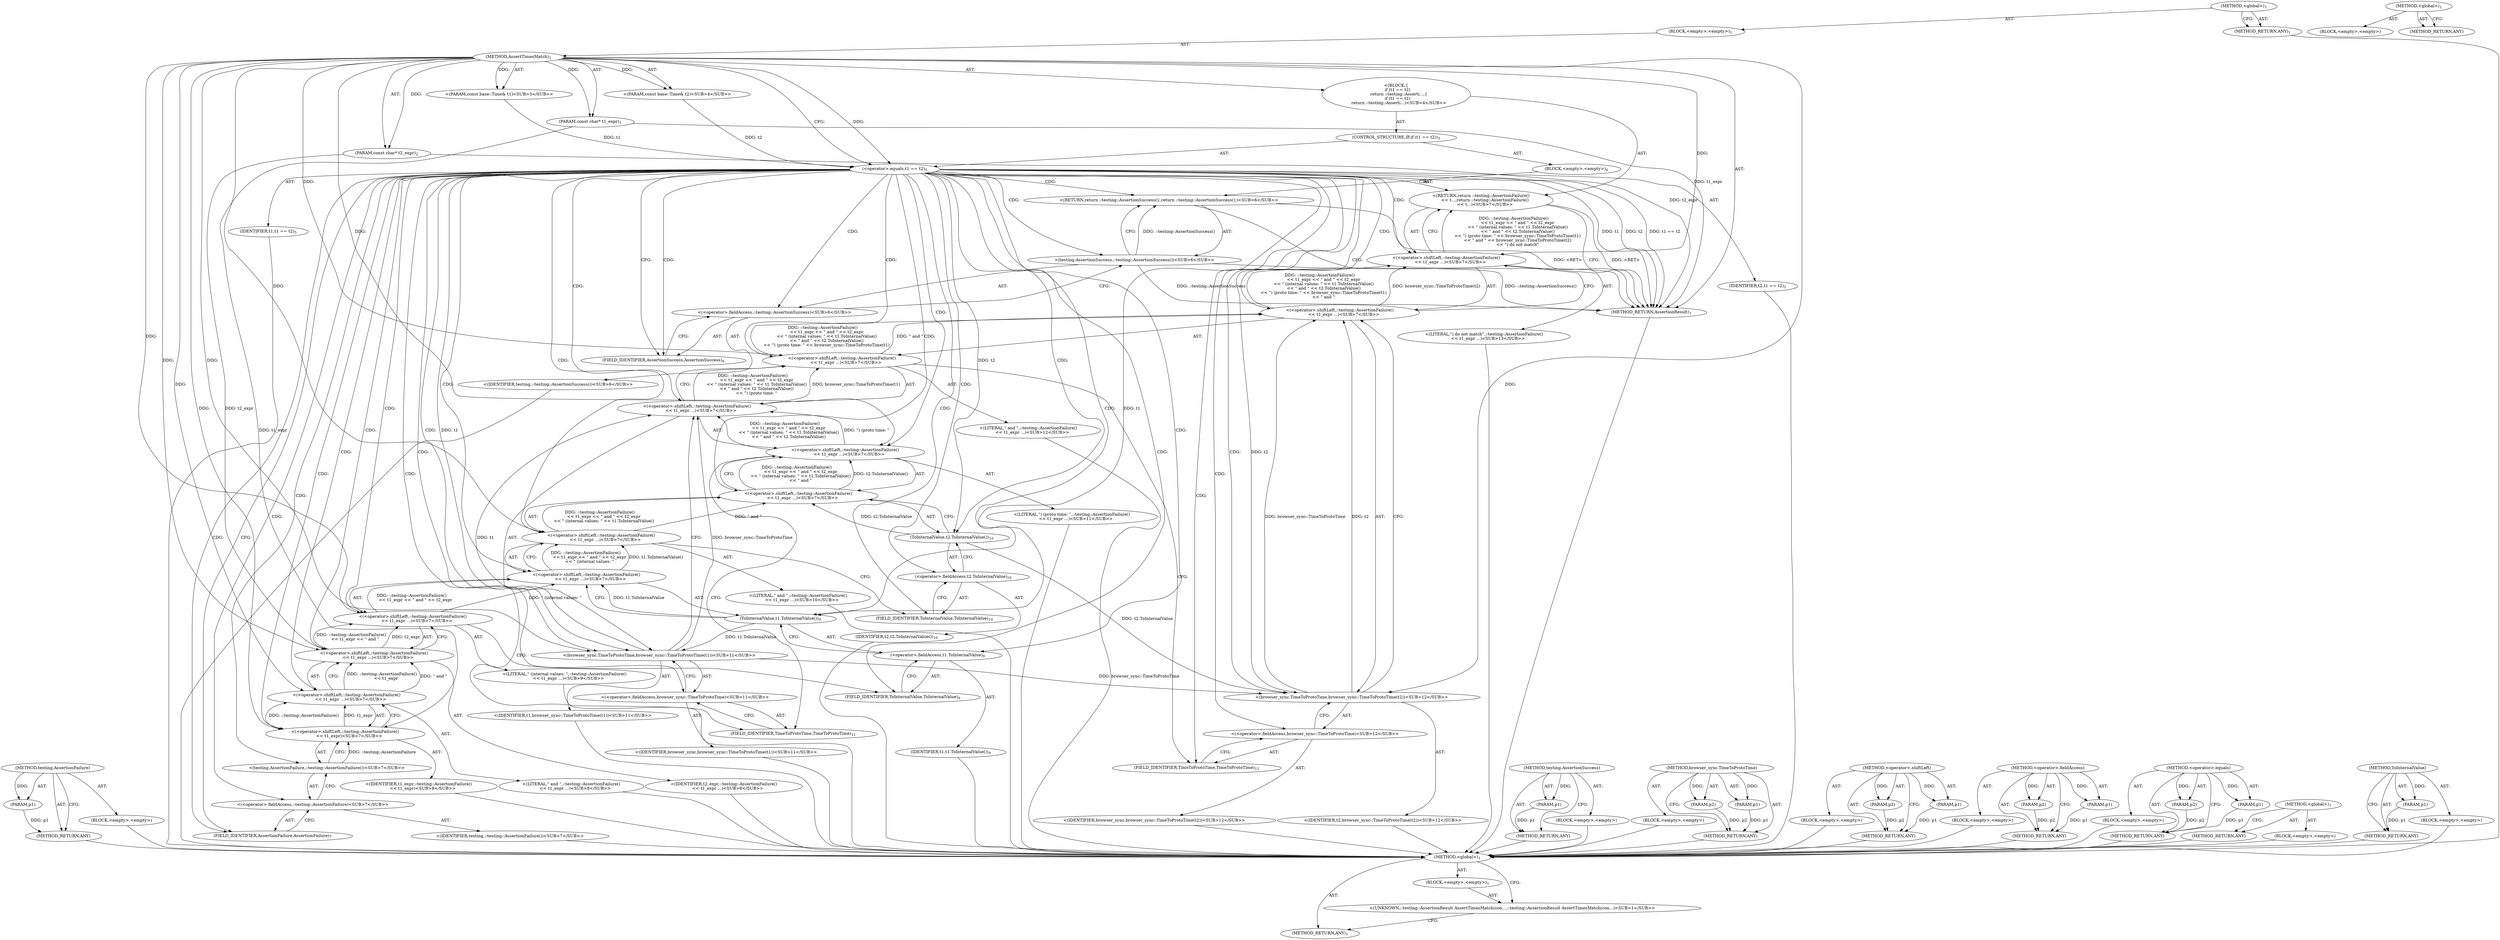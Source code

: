 digraph "&lt;global&gt;" {
vulnerable_115 [label=<(METHOD,testing.AssertionFailure)>];
vulnerable_116 [label=<(PARAM,p1)>];
vulnerable_117 [label=<(BLOCK,&lt;empty&gt;,&lt;empty&gt;)>];
vulnerable_118 [label=<(METHOD_RETURN,ANY)>];
vulnerable_6 [label=<(METHOD,&lt;global&gt;)<SUB>1</SUB>>];
vulnerable_7 [label=<(BLOCK,&lt;empty&gt;,&lt;empty&gt;)<SUB>1</SUB>>];
vulnerable_8 [label=<(METHOD,AssertTimesMatch)<SUB>1</SUB>>];
vulnerable_9 [label=<(PARAM,const char* t1_expr)<SUB>1</SUB>>];
vulnerable_10 [label=<(PARAM,const char* t2_expr)<SUB>2</SUB>>];
vulnerable_11 [label="<(PARAM,const base::Time&amp; t1)<SUB>3</SUB>>"];
vulnerable_12 [label="<(PARAM,const base::Time&amp; t2)<SUB>4</SUB>>"];
vulnerable_13 [label="<(BLOCK,{
  if (t1 == t2)
    return ::testing::Asserti...,{
  if (t1 == t2)
    return ::testing::Asserti...)<SUB>4</SUB>>"];
vulnerable_14 [label=<(CONTROL_STRUCTURE,IF,if (t1 == t2))<SUB>5</SUB>>];
vulnerable_15 [label=<(&lt;operator&gt;.equals,t1 == t2)<SUB>5</SUB>>];
vulnerable_16 [label=<(IDENTIFIER,t1,t1 == t2)<SUB>5</SUB>>];
vulnerable_17 [label=<(IDENTIFIER,t2,t1 == t2)<SUB>5</SUB>>];
vulnerable_18 [label=<(BLOCK,&lt;empty&gt;,&lt;empty&gt;)<SUB>6</SUB>>];
vulnerable_19 [label="<(RETURN,return ::testing::AssertionSuccess();,return ::testing::AssertionSuccess();)<SUB>6</SUB>>"];
vulnerable_20 [label="<(testing.AssertionSuccess,::testing::AssertionSuccess())<SUB>6</SUB>>"];
vulnerable_21 [label="<(&lt;operator&gt;.fieldAccess,::testing::AssertionSuccess)<SUB>6</SUB>>"];
vulnerable_22 [label="<(IDENTIFIER,testing,::testing::AssertionSuccess())<SUB>6</SUB>>"];
vulnerable_23 [label=<(FIELD_IDENTIFIER,AssertionSuccess,AssertionSuccess)<SUB>6</SUB>>];
vulnerable_24 [label="<(RETURN,return ::testing::AssertionFailure()
      &lt;&lt; t...,return ::testing::AssertionFailure()
      &lt;&lt; t...)<SUB>7</SUB>>"];
vulnerable_25 [label="<(&lt;operator&gt;.shiftLeft,::testing::AssertionFailure()
      &lt;&lt; t1_expr ...)<SUB>7</SUB>>"];
vulnerable_26 [label="<(&lt;operator&gt;.shiftLeft,::testing::AssertionFailure()
      &lt;&lt; t1_expr ...)<SUB>7</SUB>>"];
vulnerable_27 [label="<(&lt;operator&gt;.shiftLeft,::testing::AssertionFailure()
      &lt;&lt; t1_expr ...)<SUB>7</SUB>>"];
vulnerable_28 [label="<(&lt;operator&gt;.shiftLeft,::testing::AssertionFailure()
      &lt;&lt; t1_expr ...)<SUB>7</SUB>>"];
vulnerable_29 [label="<(&lt;operator&gt;.shiftLeft,::testing::AssertionFailure()
      &lt;&lt; t1_expr ...)<SUB>7</SUB>>"];
vulnerable_30 [label="<(&lt;operator&gt;.shiftLeft,::testing::AssertionFailure()
      &lt;&lt; t1_expr ...)<SUB>7</SUB>>"];
vulnerable_31 [label="<(&lt;operator&gt;.shiftLeft,::testing::AssertionFailure()
      &lt;&lt; t1_expr ...)<SUB>7</SUB>>"];
vulnerable_32 [label="<(&lt;operator&gt;.shiftLeft,::testing::AssertionFailure()
      &lt;&lt; t1_expr ...)<SUB>7</SUB>>"];
vulnerable_33 [label="<(&lt;operator&gt;.shiftLeft,::testing::AssertionFailure()
      &lt;&lt; t1_expr ...)<SUB>7</SUB>>"];
vulnerable_34 [label="<(&lt;operator&gt;.shiftLeft,::testing::AssertionFailure()
      &lt;&lt; t1_expr ...)<SUB>7</SUB>>"];
vulnerable_35 [label="<(&lt;operator&gt;.shiftLeft,::testing::AssertionFailure()
      &lt;&lt; t1_expr ...)<SUB>7</SUB>>"];
vulnerable_36 [label="<(&lt;operator&gt;.shiftLeft,::testing::AssertionFailure()
      &lt;&lt; t1_expr)<SUB>7</SUB>>"];
vulnerable_37 [label="<(testing.AssertionFailure,::testing::AssertionFailure())<SUB>7</SUB>>"];
vulnerable_38 [label="<(&lt;operator&gt;.fieldAccess,::testing::AssertionFailure)<SUB>7</SUB>>"];
vulnerable_39 [label="<(IDENTIFIER,testing,::testing::AssertionFailure())<SUB>7</SUB>>"];
vulnerable_40 [label=<(FIELD_IDENTIFIER,AssertionFailure,AssertionFailure)<SUB>7</SUB>>];
vulnerable_41 [label="<(IDENTIFIER,t1_expr,::testing::AssertionFailure()
      &lt;&lt; t1_expr)<SUB>8</SUB>>"];
vulnerable_42 [label="<(LITERAL,&quot; and &quot;,::testing::AssertionFailure()
      &lt;&lt; t1_expr ...)<SUB>8</SUB>>"];
vulnerable_43 [label="<(IDENTIFIER,t2_expr,::testing::AssertionFailure()
      &lt;&lt; t1_expr ...)<SUB>8</SUB>>"];
vulnerable_44 [label="<(LITERAL,&quot; (internal values: &quot;,::testing::AssertionFailure()
      &lt;&lt; t1_expr ...)<SUB>9</SUB>>"];
vulnerable_45 [label=<(ToInternalValue,t1.ToInternalValue())<SUB>9</SUB>>];
vulnerable_46 [label=<(&lt;operator&gt;.fieldAccess,t1.ToInternalValue)<SUB>9</SUB>>];
vulnerable_47 [label=<(IDENTIFIER,t1,t1.ToInternalValue())<SUB>9</SUB>>];
vulnerable_48 [label=<(FIELD_IDENTIFIER,ToInternalValue,ToInternalValue)<SUB>9</SUB>>];
vulnerable_49 [label="<(LITERAL,&quot; and &quot;,::testing::AssertionFailure()
      &lt;&lt; t1_expr ...)<SUB>10</SUB>>"];
vulnerable_50 [label=<(ToInternalValue,t2.ToInternalValue())<SUB>10</SUB>>];
vulnerable_51 [label=<(&lt;operator&gt;.fieldAccess,t2.ToInternalValue)<SUB>10</SUB>>];
vulnerable_52 [label=<(IDENTIFIER,t2,t2.ToInternalValue())<SUB>10</SUB>>];
vulnerable_53 [label=<(FIELD_IDENTIFIER,ToInternalValue,ToInternalValue)<SUB>10</SUB>>];
vulnerable_54 [label="<(LITERAL,&quot;) (proto time: &quot;,::testing::AssertionFailure()
      &lt;&lt; t1_expr ...)<SUB>11</SUB>>"];
vulnerable_55 [label="<(browser_sync.TimeToProtoTime,browser_sync::TimeToProtoTime(t1))<SUB>11</SUB>>"];
vulnerable_56 [label="<(&lt;operator&gt;.fieldAccess,browser_sync::TimeToProtoTime)<SUB>11</SUB>>"];
vulnerable_57 [label="<(IDENTIFIER,browser_sync,browser_sync::TimeToProtoTime(t1))<SUB>11</SUB>>"];
vulnerable_58 [label=<(FIELD_IDENTIFIER,TimeToProtoTime,TimeToProtoTime)<SUB>11</SUB>>];
vulnerable_59 [label="<(IDENTIFIER,t1,browser_sync::TimeToProtoTime(t1))<SUB>11</SUB>>"];
vulnerable_60 [label="<(LITERAL,&quot; and &quot;,::testing::AssertionFailure()
      &lt;&lt; t1_expr ...)<SUB>12</SUB>>"];
vulnerable_61 [label="<(browser_sync.TimeToProtoTime,browser_sync::TimeToProtoTime(t2))<SUB>12</SUB>>"];
vulnerable_62 [label="<(&lt;operator&gt;.fieldAccess,browser_sync::TimeToProtoTime)<SUB>12</SUB>>"];
vulnerable_63 [label="<(IDENTIFIER,browser_sync,browser_sync::TimeToProtoTime(t2))<SUB>12</SUB>>"];
vulnerable_64 [label=<(FIELD_IDENTIFIER,TimeToProtoTime,TimeToProtoTime)<SUB>12</SUB>>];
vulnerable_65 [label="<(IDENTIFIER,t2,browser_sync::TimeToProtoTime(t2))<SUB>12</SUB>>"];
vulnerable_66 [label="<(LITERAL,&quot;) do not match&quot;,::testing::AssertionFailure()
      &lt;&lt; t1_expr ...)<SUB>13</SUB>>"];
vulnerable_67 [label=<(METHOD_RETURN,AssertionResult)<SUB>1</SUB>>];
vulnerable_69 [label=<(METHOD_RETURN,ANY)<SUB>1</SUB>>];
vulnerable_101 [label=<(METHOD,testing.AssertionSuccess)>];
vulnerable_102 [label=<(PARAM,p1)>];
vulnerable_103 [label=<(BLOCK,&lt;empty&gt;,&lt;empty&gt;)>];
vulnerable_104 [label=<(METHOD_RETURN,ANY)>];
vulnerable_123 [label=<(METHOD,browser_sync.TimeToProtoTime)>];
vulnerable_124 [label=<(PARAM,p1)>];
vulnerable_125 [label=<(PARAM,p2)>];
vulnerable_126 [label=<(BLOCK,&lt;empty&gt;,&lt;empty&gt;)>];
vulnerable_127 [label=<(METHOD_RETURN,ANY)>];
vulnerable_110 [label=<(METHOD,&lt;operator&gt;.shiftLeft)>];
vulnerable_111 [label=<(PARAM,p1)>];
vulnerable_112 [label=<(PARAM,p2)>];
vulnerable_113 [label=<(BLOCK,&lt;empty&gt;,&lt;empty&gt;)>];
vulnerable_114 [label=<(METHOD_RETURN,ANY)>];
vulnerable_105 [label=<(METHOD,&lt;operator&gt;.fieldAccess)>];
vulnerable_106 [label=<(PARAM,p1)>];
vulnerable_107 [label=<(PARAM,p2)>];
vulnerable_108 [label=<(BLOCK,&lt;empty&gt;,&lt;empty&gt;)>];
vulnerable_109 [label=<(METHOD_RETURN,ANY)>];
vulnerable_96 [label=<(METHOD,&lt;operator&gt;.equals)>];
vulnerable_97 [label=<(PARAM,p1)>];
vulnerable_98 [label=<(PARAM,p2)>];
vulnerable_99 [label=<(BLOCK,&lt;empty&gt;,&lt;empty&gt;)>];
vulnerable_100 [label=<(METHOD_RETURN,ANY)>];
vulnerable_90 [label=<(METHOD,&lt;global&gt;)<SUB>1</SUB>>];
vulnerable_91 [label=<(BLOCK,&lt;empty&gt;,&lt;empty&gt;)>];
vulnerable_92 [label=<(METHOD_RETURN,ANY)>];
vulnerable_119 [label=<(METHOD,ToInternalValue)>];
vulnerable_120 [label=<(PARAM,p1)>];
vulnerable_121 [label=<(BLOCK,&lt;empty&gt;,&lt;empty&gt;)>];
vulnerable_122 [label=<(METHOD_RETURN,ANY)>];
fixed_6 [label=<(METHOD,&lt;global&gt;)<SUB>1</SUB>>];
fixed_7 [label=<(BLOCK,&lt;empty&gt;,&lt;empty&gt;)<SUB>1</SUB>>];
fixed_8 [label="<(UNKNOWN,::testing::AssertionResult AssertTimesMatch(con...,::testing::AssertionResult AssertTimesMatch(con...)<SUB>1</SUB>>"];
fixed_9 [label=<(METHOD_RETURN,ANY)<SUB>1</SUB>>];
fixed_14 [label=<(METHOD,&lt;global&gt;)<SUB>1</SUB>>];
fixed_15 [label=<(BLOCK,&lt;empty&gt;,&lt;empty&gt;)>];
fixed_16 [label=<(METHOD_RETURN,ANY)>];
vulnerable_115 -> vulnerable_116  [key=0, label="AST: "];
vulnerable_115 -> vulnerable_116  [key=1, label="DDG: "];
vulnerable_115 -> vulnerable_117  [key=0, label="AST: "];
vulnerable_115 -> vulnerable_118  [key=0, label="AST: "];
vulnerable_115 -> vulnerable_118  [key=1, label="CFG: "];
vulnerable_116 -> vulnerable_118  [key=0, label="DDG: p1"];
vulnerable_117 -> fixed_6  [key=0];
vulnerable_118 -> fixed_6  [key=0];
vulnerable_6 -> vulnerable_7  [key=0, label="AST: "];
vulnerable_6 -> vulnerable_69  [key=0, label="AST: "];
vulnerable_6 -> vulnerable_69  [key=1, label="CFG: "];
vulnerable_7 -> vulnerable_8  [key=0, label="AST: "];
vulnerable_8 -> vulnerable_9  [key=0, label="AST: "];
vulnerable_8 -> vulnerable_9  [key=1, label="DDG: "];
vulnerable_8 -> vulnerable_10  [key=0, label="AST: "];
vulnerable_8 -> vulnerable_10  [key=1, label="DDG: "];
vulnerable_8 -> vulnerable_11  [key=0, label="AST: "];
vulnerable_8 -> vulnerable_11  [key=1, label="DDG: "];
vulnerable_8 -> vulnerable_12  [key=0, label="AST: "];
vulnerable_8 -> vulnerable_12  [key=1, label="DDG: "];
vulnerable_8 -> vulnerable_13  [key=0, label="AST: "];
vulnerable_8 -> vulnerable_67  [key=0, label="AST: "];
vulnerable_8 -> vulnerable_15  [key=0, label="CFG: "];
vulnerable_8 -> vulnerable_15  [key=1, label="DDG: "];
vulnerable_8 -> vulnerable_25  [key=0, label="DDG: "];
vulnerable_8 -> vulnerable_27  [key=0, label="DDG: "];
vulnerable_8 -> vulnerable_61  [key=0, label="DDG: "];
vulnerable_8 -> vulnerable_29  [key=0, label="DDG: "];
vulnerable_8 -> vulnerable_55  [key=0, label="DDG: "];
vulnerable_8 -> vulnerable_31  [key=0, label="DDG: "];
vulnerable_8 -> vulnerable_33  [key=0, label="DDG: "];
vulnerable_8 -> vulnerable_34  [key=0, label="DDG: "];
vulnerable_8 -> vulnerable_35  [key=0, label="DDG: "];
vulnerable_8 -> vulnerable_36  [key=0, label="DDG: "];
vulnerable_9 -> vulnerable_67  [key=0, label="DDG: t1_expr"];
vulnerable_9 -> vulnerable_36  [key=0, label="DDG: t1_expr"];
vulnerable_10 -> vulnerable_67  [key=0, label="DDG: t2_expr"];
vulnerable_10 -> vulnerable_34  [key=0, label="DDG: t2_expr"];
vulnerable_11 -> vulnerable_15  [key=0, label="DDG: t1"];
vulnerable_12 -> vulnerable_15  [key=0, label="DDG: t2"];
vulnerable_13 -> vulnerable_14  [key=0, label="AST: "];
vulnerable_13 -> vulnerable_24  [key=0, label="AST: "];
vulnerable_14 -> vulnerable_15  [key=0, label="AST: "];
vulnerable_14 -> vulnerable_18  [key=0, label="AST: "];
vulnerable_15 -> vulnerable_16  [key=0, label="AST: "];
vulnerable_15 -> vulnerable_17  [key=0, label="AST: "];
vulnerable_15 -> vulnerable_23  [key=0, label="CFG: "];
vulnerable_15 -> vulnerable_23  [key=1, label="CDG: "];
vulnerable_15 -> vulnerable_40  [key=0, label="CFG: "];
vulnerable_15 -> vulnerable_40  [key=1, label="CDG: "];
vulnerable_15 -> vulnerable_67  [key=0, label="DDG: t1"];
vulnerable_15 -> vulnerable_67  [key=1, label="DDG: t2"];
vulnerable_15 -> vulnerable_67  [key=2, label="DDG: t1 == t2"];
vulnerable_15 -> vulnerable_61  [key=0, label="DDG: t2"];
vulnerable_15 -> vulnerable_61  [key=1, label="CDG: "];
vulnerable_15 -> vulnerable_55  [key=0, label="DDG: t1"];
vulnerable_15 -> vulnerable_55  [key=1, label="CDG: "];
vulnerable_15 -> vulnerable_50  [key=0, label="DDG: t2"];
vulnerable_15 -> vulnerable_50  [key=1, label="CDG: "];
vulnerable_15 -> vulnerable_45  [key=0, label="DDG: t1"];
vulnerable_15 -> vulnerable_45  [key=1, label="CDG: "];
vulnerable_15 -> vulnerable_30  [key=0, label="CDG: "];
vulnerable_15 -> vulnerable_34  [key=0, label="CDG: "];
vulnerable_15 -> vulnerable_21  [key=0, label="CDG: "];
vulnerable_15 -> vulnerable_48  [key=0, label="CDG: "];
vulnerable_15 -> vulnerable_32  [key=0, label="CDG: "];
vulnerable_15 -> vulnerable_26  [key=0, label="CDG: "];
vulnerable_15 -> vulnerable_64  [key=0, label="CDG: "];
vulnerable_15 -> vulnerable_51  [key=0, label="CDG: "];
vulnerable_15 -> vulnerable_19  [key=0, label="CDG: "];
vulnerable_15 -> vulnerable_28  [key=0, label="CDG: "];
vulnerable_15 -> vulnerable_37  [key=0, label="CDG: "];
vulnerable_15 -> vulnerable_46  [key=0, label="CDG: "];
vulnerable_15 -> vulnerable_20  [key=0, label="CDG: "];
vulnerable_15 -> vulnerable_38  [key=0, label="CDG: "];
vulnerable_15 -> vulnerable_25  [key=0, label="CDG: "];
vulnerable_15 -> vulnerable_56  [key=0, label="CDG: "];
vulnerable_15 -> vulnerable_27  [key=0, label="CDG: "];
vulnerable_15 -> vulnerable_29  [key=0, label="CDG: "];
vulnerable_15 -> vulnerable_35  [key=0, label="CDG: "];
vulnerable_15 -> vulnerable_24  [key=0, label="CDG: "];
vulnerable_15 -> vulnerable_58  [key=0, label="CDG: "];
vulnerable_15 -> vulnerable_33  [key=0, label="CDG: "];
vulnerable_15 -> vulnerable_36  [key=0, label="CDG: "];
vulnerable_15 -> vulnerable_53  [key=0, label="CDG: "];
vulnerable_15 -> vulnerable_62  [key=0, label="CDG: "];
vulnerable_15 -> vulnerable_31  [key=0, label="CDG: "];
vulnerable_16 -> fixed_6  [key=0];
vulnerable_17 -> fixed_6  [key=0];
vulnerable_18 -> vulnerable_19  [key=0, label="AST: "];
vulnerable_19 -> vulnerable_20  [key=0, label="AST: "];
vulnerable_19 -> vulnerable_67  [key=0, label="CFG: "];
vulnerable_19 -> vulnerable_67  [key=1, label="DDG: &lt;RET&gt;"];
vulnerable_20 -> vulnerable_21  [key=0, label="AST: "];
vulnerable_20 -> vulnerable_19  [key=0, label="CFG: "];
vulnerable_20 -> vulnerable_19  [key=1, label="DDG: ::testing::AssertionSuccess()"];
vulnerable_20 -> vulnerable_67  [key=0, label="DDG: ::testing::AssertionSuccess"];
vulnerable_20 -> vulnerable_67  [key=1, label="DDG: ::testing::AssertionSuccess()"];
vulnerable_21 -> vulnerable_22  [key=0, label="AST: "];
vulnerable_21 -> vulnerable_23  [key=0, label="AST: "];
vulnerable_21 -> vulnerable_20  [key=0, label="CFG: "];
vulnerable_22 -> fixed_6  [key=0];
vulnerable_23 -> vulnerable_21  [key=0, label="CFG: "];
vulnerable_24 -> vulnerable_25  [key=0, label="AST: "];
vulnerable_24 -> vulnerable_67  [key=0, label="CFG: "];
vulnerable_24 -> vulnerable_67  [key=1, label="DDG: &lt;RET&gt;"];
vulnerable_25 -> vulnerable_26  [key=0, label="AST: "];
vulnerable_25 -> vulnerable_66  [key=0, label="AST: "];
vulnerable_25 -> vulnerable_24  [key=0, label="CFG: "];
vulnerable_25 -> vulnerable_24  [key=1, label="DDG: ::testing::AssertionFailure()
      &lt;&lt; t1_expr &lt;&lt; &quot; and &quot; &lt;&lt; t2_expr
      &lt;&lt; &quot; (internal values: &quot; &lt;&lt; t1.ToInternalValue()
      &lt;&lt; &quot; and &quot; &lt;&lt; t2.ToInternalValue()
      &lt;&lt; &quot;) (proto time: &quot; &lt;&lt; browser_sync::TimeToProtoTime(t1)
      &lt;&lt; &quot; and &quot; &lt;&lt; browser_sync::TimeToProtoTime(t2)
      &lt;&lt; &quot;) do not match&quot;"];
vulnerable_26 -> vulnerable_27  [key=0, label="AST: "];
vulnerable_26 -> vulnerable_61  [key=0, label="AST: "];
vulnerable_26 -> vulnerable_25  [key=0, label="CFG: "];
vulnerable_26 -> vulnerable_25  [key=1, label="DDG: ::testing::AssertionFailure()
      &lt;&lt; t1_expr &lt;&lt; &quot; and &quot; &lt;&lt; t2_expr
      &lt;&lt; &quot; (internal values: &quot; &lt;&lt; t1.ToInternalValue()
      &lt;&lt; &quot; and &quot; &lt;&lt; t2.ToInternalValue()
      &lt;&lt; &quot;) (proto time: &quot; &lt;&lt; browser_sync::TimeToProtoTime(t1)
      &lt;&lt; &quot; and &quot;"];
vulnerable_26 -> vulnerable_25  [key=2, label="DDG: browser_sync::TimeToProtoTime(t2)"];
vulnerable_27 -> vulnerable_28  [key=0, label="AST: "];
vulnerable_27 -> vulnerable_60  [key=0, label="AST: "];
vulnerable_27 -> vulnerable_64  [key=0, label="CFG: "];
vulnerable_27 -> vulnerable_26  [key=0, label="DDG: ::testing::AssertionFailure()
      &lt;&lt; t1_expr &lt;&lt; &quot; and &quot; &lt;&lt; t2_expr
      &lt;&lt; &quot; (internal values: &quot; &lt;&lt; t1.ToInternalValue()
      &lt;&lt; &quot; and &quot; &lt;&lt; t2.ToInternalValue()
      &lt;&lt; &quot;) (proto time: &quot; &lt;&lt; browser_sync::TimeToProtoTime(t1)"];
vulnerable_27 -> vulnerable_26  [key=1, label="DDG: &quot; and &quot;"];
vulnerable_28 -> vulnerable_29  [key=0, label="AST: "];
vulnerable_28 -> vulnerable_55  [key=0, label="AST: "];
vulnerable_28 -> vulnerable_27  [key=0, label="CFG: "];
vulnerable_28 -> vulnerable_27  [key=1, label="DDG: ::testing::AssertionFailure()
      &lt;&lt; t1_expr &lt;&lt; &quot; and &quot; &lt;&lt; t2_expr
      &lt;&lt; &quot; (internal values: &quot; &lt;&lt; t1.ToInternalValue()
      &lt;&lt; &quot; and &quot; &lt;&lt; t2.ToInternalValue()
      &lt;&lt; &quot;) (proto time: &quot;"];
vulnerable_28 -> vulnerable_27  [key=2, label="DDG: browser_sync::TimeToProtoTime(t1)"];
vulnerable_29 -> vulnerable_30  [key=0, label="AST: "];
vulnerable_29 -> vulnerable_54  [key=0, label="AST: "];
vulnerable_29 -> vulnerable_58  [key=0, label="CFG: "];
vulnerable_29 -> vulnerable_28  [key=0, label="DDG: ::testing::AssertionFailure()
      &lt;&lt; t1_expr &lt;&lt; &quot; and &quot; &lt;&lt; t2_expr
      &lt;&lt; &quot; (internal values: &quot; &lt;&lt; t1.ToInternalValue()
      &lt;&lt; &quot; and &quot; &lt;&lt; t2.ToInternalValue()"];
vulnerable_29 -> vulnerable_28  [key=1, label="DDG: &quot;) (proto time: &quot;"];
vulnerable_30 -> vulnerable_31  [key=0, label="AST: "];
vulnerable_30 -> vulnerable_50  [key=0, label="AST: "];
vulnerable_30 -> vulnerable_29  [key=0, label="CFG: "];
vulnerable_30 -> vulnerable_29  [key=1, label="DDG: ::testing::AssertionFailure()
      &lt;&lt; t1_expr &lt;&lt; &quot; and &quot; &lt;&lt; t2_expr
      &lt;&lt; &quot; (internal values: &quot; &lt;&lt; t1.ToInternalValue()
      &lt;&lt; &quot; and &quot;"];
vulnerable_30 -> vulnerable_29  [key=2, label="DDG: t2.ToInternalValue()"];
vulnerable_31 -> vulnerable_32  [key=0, label="AST: "];
vulnerable_31 -> vulnerable_49  [key=0, label="AST: "];
vulnerable_31 -> vulnerable_53  [key=0, label="CFG: "];
vulnerable_31 -> vulnerable_30  [key=0, label="DDG: ::testing::AssertionFailure()
      &lt;&lt; t1_expr &lt;&lt; &quot; and &quot; &lt;&lt; t2_expr
      &lt;&lt; &quot; (internal values: &quot; &lt;&lt; t1.ToInternalValue()"];
vulnerable_31 -> vulnerable_30  [key=1, label="DDG: &quot; and &quot;"];
vulnerable_32 -> vulnerable_33  [key=0, label="AST: "];
vulnerable_32 -> vulnerable_45  [key=0, label="AST: "];
vulnerable_32 -> vulnerable_31  [key=0, label="CFG: "];
vulnerable_32 -> vulnerable_31  [key=1, label="DDG: ::testing::AssertionFailure()
      &lt;&lt; t1_expr &lt;&lt; &quot; and &quot; &lt;&lt; t2_expr
      &lt;&lt; &quot; (internal values: &quot;"];
vulnerable_32 -> vulnerable_31  [key=2, label="DDG: t1.ToInternalValue()"];
vulnerable_33 -> vulnerable_34  [key=0, label="AST: "];
vulnerable_33 -> vulnerable_44  [key=0, label="AST: "];
vulnerable_33 -> vulnerable_48  [key=0, label="CFG: "];
vulnerable_33 -> vulnerable_32  [key=0, label="DDG: ::testing::AssertionFailure()
      &lt;&lt; t1_expr &lt;&lt; &quot; and &quot; &lt;&lt; t2_expr"];
vulnerable_33 -> vulnerable_32  [key=1, label="DDG: &quot; (internal values: &quot;"];
vulnerable_34 -> vulnerable_35  [key=0, label="AST: "];
vulnerable_34 -> vulnerable_43  [key=0, label="AST: "];
vulnerable_34 -> vulnerable_33  [key=0, label="CFG: "];
vulnerable_34 -> vulnerable_33  [key=1, label="DDG: ::testing::AssertionFailure()
      &lt;&lt; t1_expr &lt;&lt; &quot; and &quot;"];
vulnerable_34 -> vulnerable_33  [key=2, label="DDG: t2_expr"];
vulnerable_35 -> vulnerable_36  [key=0, label="AST: "];
vulnerable_35 -> vulnerable_42  [key=0, label="AST: "];
vulnerable_35 -> vulnerable_34  [key=0, label="CFG: "];
vulnerable_35 -> vulnerable_34  [key=1, label="DDG: ::testing::AssertionFailure()
      &lt;&lt; t1_expr"];
vulnerable_35 -> vulnerable_34  [key=2, label="DDG: &quot; and &quot;"];
vulnerable_36 -> vulnerable_37  [key=0, label="AST: "];
vulnerable_36 -> vulnerable_41  [key=0, label="AST: "];
vulnerable_36 -> vulnerable_35  [key=0, label="CFG: "];
vulnerable_36 -> vulnerable_35  [key=1, label="DDG: ::testing::AssertionFailure()"];
vulnerable_36 -> vulnerable_35  [key=2, label="DDG: t1_expr"];
vulnerable_37 -> vulnerable_38  [key=0, label="AST: "];
vulnerable_37 -> vulnerable_36  [key=0, label="CFG: "];
vulnerable_37 -> vulnerable_36  [key=1, label="DDG: ::testing::AssertionFailure"];
vulnerable_38 -> vulnerable_39  [key=0, label="AST: "];
vulnerable_38 -> vulnerable_40  [key=0, label="AST: "];
vulnerable_38 -> vulnerable_37  [key=0, label="CFG: "];
vulnerable_39 -> fixed_6  [key=0];
vulnerable_40 -> vulnerable_38  [key=0, label="CFG: "];
vulnerable_41 -> fixed_6  [key=0];
vulnerable_42 -> fixed_6  [key=0];
vulnerable_43 -> fixed_6  [key=0];
vulnerable_44 -> fixed_6  [key=0];
vulnerable_45 -> vulnerable_46  [key=0, label="AST: "];
vulnerable_45 -> vulnerable_32  [key=0, label="CFG: "];
vulnerable_45 -> vulnerable_32  [key=1, label="DDG: t1.ToInternalValue"];
vulnerable_45 -> vulnerable_55  [key=0, label="DDG: t1.ToInternalValue"];
vulnerable_46 -> vulnerable_47  [key=0, label="AST: "];
vulnerable_46 -> vulnerable_48  [key=0, label="AST: "];
vulnerable_46 -> vulnerable_45  [key=0, label="CFG: "];
vulnerable_47 -> fixed_6  [key=0];
vulnerable_48 -> vulnerable_46  [key=0, label="CFG: "];
vulnerable_49 -> fixed_6  [key=0];
vulnerable_50 -> vulnerable_51  [key=0, label="AST: "];
vulnerable_50 -> vulnerable_30  [key=0, label="CFG: "];
vulnerable_50 -> vulnerable_30  [key=1, label="DDG: t2.ToInternalValue"];
vulnerable_50 -> vulnerable_61  [key=0, label="DDG: t2.ToInternalValue"];
vulnerable_51 -> vulnerable_52  [key=0, label="AST: "];
vulnerable_51 -> vulnerable_53  [key=0, label="AST: "];
vulnerable_51 -> vulnerable_50  [key=0, label="CFG: "];
vulnerable_52 -> fixed_6  [key=0];
vulnerable_53 -> vulnerable_51  [key=0, label="CFG: "];
vulnerable_54 -> fixed_6  [key=0];
vulnerable_55 -> vulnerable_56  [key=0, label="AST: "];
vulnerable_55 -> vulnerable_59  [key=0, label="AST: "];
vulnerable_55 -> vulnerable_28  [key=0, label="CFG: "];
vulnerable_55 -> vulnerable_28  [key=1, label="DDG: browser_sync::TimeToProtoTime"];
vulnerable_55 -> vulnerable_28  [key=2, label="DDG: t1"];
vulnerable_55 -> vulnerable_61  [key=0, label="DDG: browser_sync::TimeToProtoTime"];
vulnerable_56 -> vulnerable_57  [key=0, label="AST: "];
vulnerable_56 -> vulnerable_58  [key=0, label="AST: "];
vulnerable_56 -> vulnerable_55  [key=0, label="CFG: "];
vulnerable_57 -> fixed_6  [key=0];
vulnerable_58 -> vulnerable_56  [key=0, label="CFG: "];
vulnerable_59 -> fixed_6  [key=0];
vulnerable_60 -> fixed_6  [key=0];
vulnerable_61 -> vulnerable_62  [key=0, label="AST: "];
vulnerable_61 -> vulnerable_65  [key=0, label="AST: "];
vulnerable_61 -> vulnerable_26  [key=0, label="CFG: "];
vulnerable_61 -> vulnerable_26  [key=1, label="DDG: browser_sync::TimeToProtoTime"];
vulnerable_61 -> vulnerable_26  [key=2, label="DDG: t2"];
vulnerable_62 -> vulnerable_63  [key=0, label="AST: "];
vulnerable_62 -> vulnerable_64  [key=0, label="AST: "];
vulnerable_62 -> vulnerable_61  [key=0, label="CFG: "];
vulnerable_63 -> fixed_6  [key=0];
vulnerable_64 -> vulnerable_62  [key=0, label="CFG: "];
vulnerable_65 -> fixed_6  [key=0];
vulnerable_66 -> fixed_6  [key=0];
vulnerable_67 -> fixed_6  [key=0];
vulnerable_69 -> fixed_6  [key=0];
vulnerable_101 -> vulnerable_102  [key=0, label="AST: "];
vulnerable_101 -> vulnerable_102  [key=1, label="DDG: "];
vulnerable_101 -> vulnerable_103  [key=0, label="AST: "];
vulnerable_101 -> vulnerable_104  [key=0, label="AST: "];
vulnerable_101 -> vulnerable_104  [key=1, label="CFG: "];
vulnerable_102 -> vulnerable_104  [key=0, label="DDG: p1"];
vulnerable_103 -> fixed_6  [key=0];
vulnerable_104 -> fixed_6  [key=0];
vulnerable_123 -> vulnerable_124  [key=0, label="AST: "];
vulnerable_123 -> vulnerable_124  [key=1, label="DDG: "];
vulnerable_123 -> vulnerable_126  [key=0, label="AST: "];
vulnerable_123 -> vulnerable_125  [key=0, label="AST: "];
vulnerable_123 -> vulnerable_125  [key=1, label="DDG: "];
vulnerable_123 -> vulnerable_127  [key=0, label="AST: "];
vulnerable_123 -> vulnerable_127  [key=1, label="CFG: "];
vulnerable_124 -> vulnerable_127  [key=0, label="DDG: p1"];
vulnerable_125 -> vulnerable_127  [key=0, label="DDG: p2"];
vulnerable_126 -> fixed_6  [key=0];
vulnerable_127 -> fixed_6  [key=0];
vulnerable_110 -> vulnerable_111  [key=0, label="AST: "];
vulnerable_110 -> vulnerable_111  [key=1, label="DDG: "];
vulnerable_110 -> vulnerable_113  [key=0, label="AST: "];
vulnerable_110 -> vulnerable_112  [key=0, label="AST: "];
vulnerable_110 -> vulnerable_112  [key=1, label="DDG: "];
vulnerable_110 -> vulnerable_114  [key=0, label="AST: "];
vulnerable_110 -> vulnerable_114  [key=1, label="CFG: "];
vulnerable_111 -> vulnerable_114  [key=0, label="DDG: p1"];
vulnerable_112 -> vulnerable_114  [key=0, label="DDG: p2"];
vulnerable_113 -> fixed_6  [key=0];
vulnerable_114 -> fixed_6  [key=0];
vulnerable_105 -> vulnerable_106  [key=0, label="AST: "];
vulnerable_105 -> vulnerable_106  [key=1, label="DDG: "];
vulnerable_105 -> vulnerable_108  [key=0, label="AST: "];
vulnerable_105 -> vulnerable_107  [key=0, label="AST: "];
vulnerable_105 -> vulnerable_107  [key=1, label="DDG: "];
vulnerable_105 -> vulnerable_109  [key=0, label="AST: "];
vulnerable_105 -> vulnerable_109  [key=1, label="CFG: "];
vulnerable_106 -> vulnerable_109  [key=0, label="DDG: p1"];
vulnerable_107 -> vulnerable_109  [key=0, label="DDG: p2"];
vulnerable_108 -> fixed_6  [key=0];
vulnerable_109 -> fixed_6  [key=0];
vulnerable_96 -> vulnerable_97  [key=0, label="AST: "];
vulnerable_96 -> vulnerable_97  [key=1, label="DDG: "];
vulnerable_96 -> vulnerable_99  [key=0, label="AST: "];
vulnerable_96 -> vulnerable_98  [key=0, label="AST: "];
vulnerable_96 -> vulnerable_98  [key=1, label="DDG: "];
vulnerable_96 -> vulnerable_100  [key=0, label="AST: "];
vulnerable_96 -> vulnerable_100  [key=1, label="CFG: "];
vulnerable_97 -> vulnerable_100  [key=0, label="DDG: p1"];
vulnerable_98 -> vulnerable_100  [key=0, label="DDG: p2"];
vulnerable_99 -> fixed_6  [key=0];
vulnerable_100 -> fixed_6  [key=0];
vulnerable_90 -> vulnerable_91  [key=0, label="AST: "];
vulnerable_90 -> vulnerable_92  [key=0, label="AST: "];
vulnerable_90 -> vulnerable_92  [key=1, label="CFG: "];
vulnerable_91 -> fixed_6  [key=0];
vulnerable_92 -> fixed_6  [key=0];
vulnerable_119 -> vulnerable_120  [key=0, label="AST: "];
vulnerable_119 -> vulnerable_120  [key=1, label="DDG: "];
vulnerable_119 -> vulnerable_121  [key=0, label="AST: "];
vulnerable_119 -> vulnerable_122  [key=0, label="AST: "];
vulnerable_119 -> vulnerable_122  [key=1, label="CFG: "];
vulnerable_120 -> vulnerable_122  [key=0, label="DDG: p1"];
vulnerable_121 -> fixed_6  [key=0];
vulnerable_122 -> fixed_6  [key=0];
fixed_6 -> fixed_7  [key=0, label="AST: "];
fixed_6 -> fixed_9  [key=0, label="AST: "];
fixed_6 -> fixed_8  [key=0, label="CFG: "];
fixed_7 -> fixed_8  [key=0, label="AST: "];
fixed_8 -> fixed_9  [key=0, label="CFG: "];
fixed_14 -> fixed_15  [key=0, label="AST: "];
fixed_14 -> fixed_16  [key=0, label="AST: "];
fixed_14 -> fixed_16  [key=1, label="CFG: "];
}
